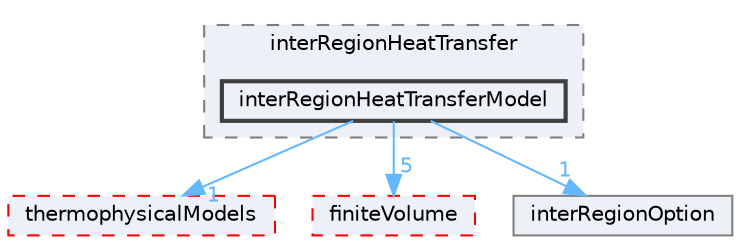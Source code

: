 digraph "src/fvOptions/sources/interRegion/interRegionHeatTransfer/interRegionHeatTransferModel"
{
 // LATEX_PDF_SIZE
  bgcolor="transparent";
  edge [fontname=Helvetica,fontsize=10,labelfontname=Helvetica,labelfontsize=10];
  node [fontname=Helvetica,fontsize=10,shape=box,height=0.2,width=0.4];
  compound=true
  subgraph clusterdir_8c328afdfc5b8d48f5b4349289c6a376 {
    graph [ bgcolor="#edf0f7", pencolor="grey50", label="interRegionHeatTransfer", fontname=Helvetica,fontsize=10 style="filled,dashed", URL="dir_8c328afdfc5b8d48f5b4349289c6a376.html",tooltip=""]
  dir_c627215e7364d331f2459936eb5b644d [label="interRegionHeatTransferModel", fillcolor="#edf0f7", color="grey25", style="filled,bold", URL="dir_c627215e7364d331f2459936eb5b644d.html",tooltip=""];
  }
  dir_2778d089ec5c4f66810b11f753867003 [label="thermophysicalModels", fillcolor="#edf0f7", color="red", style="filled,dashed", URL="dir_2778d089ec5c4f66810b11f753867003.html",tooltip=""];
  dir_9bd15774b555cf7259a6fa18f99fe99b [label="finiteVolume", fillcolor="#edf0f7", color="red", style="filled,dashed", URL="dir_9bd15774b555cf7259a6fa18f99fe99b.html",tooltip=""];
  dir_e004c8aef6ad3730b0be09e2a7704e0f [label="interRegionOption", fillcolor="#edf0f7", color="grey50", style="filled", URL="dir_e004c8aef6ad3730b0be09e2a7704e0f.html",tooltip=""];
  dir_c627215e7364d331f2459936eb5b644d->dir_2778d089ec5c4f66810b11f753867003 [headlabel="1", labeldistance=1.5 headhref="dir_001944_004022.html" href="dir_001944_004022.html" color="steelblue1" fontcolor="steelblue1"];
  dir_c627215e7364d331f2459936eb5b644d->dir_9bd15774b555cf7259a6fa18f99fe99b [headlabel="5", labeldistance=1.5 headhref="dir_001944_001387.html" href="dir_001944_001387.html" color="steelblue1" fontcolor="steelblue1"];
  dir_c627215e7364d331f2459936eb5b644d->dir_e004c8aef6ad3730b0be09e2a7704e0f [headlabel="1", labeldistance=1.5 headhref="dir_001944_001945.html" href="dir_001944_001945.html" color="steelblue1" fontcolor="steelblue1"];
}

